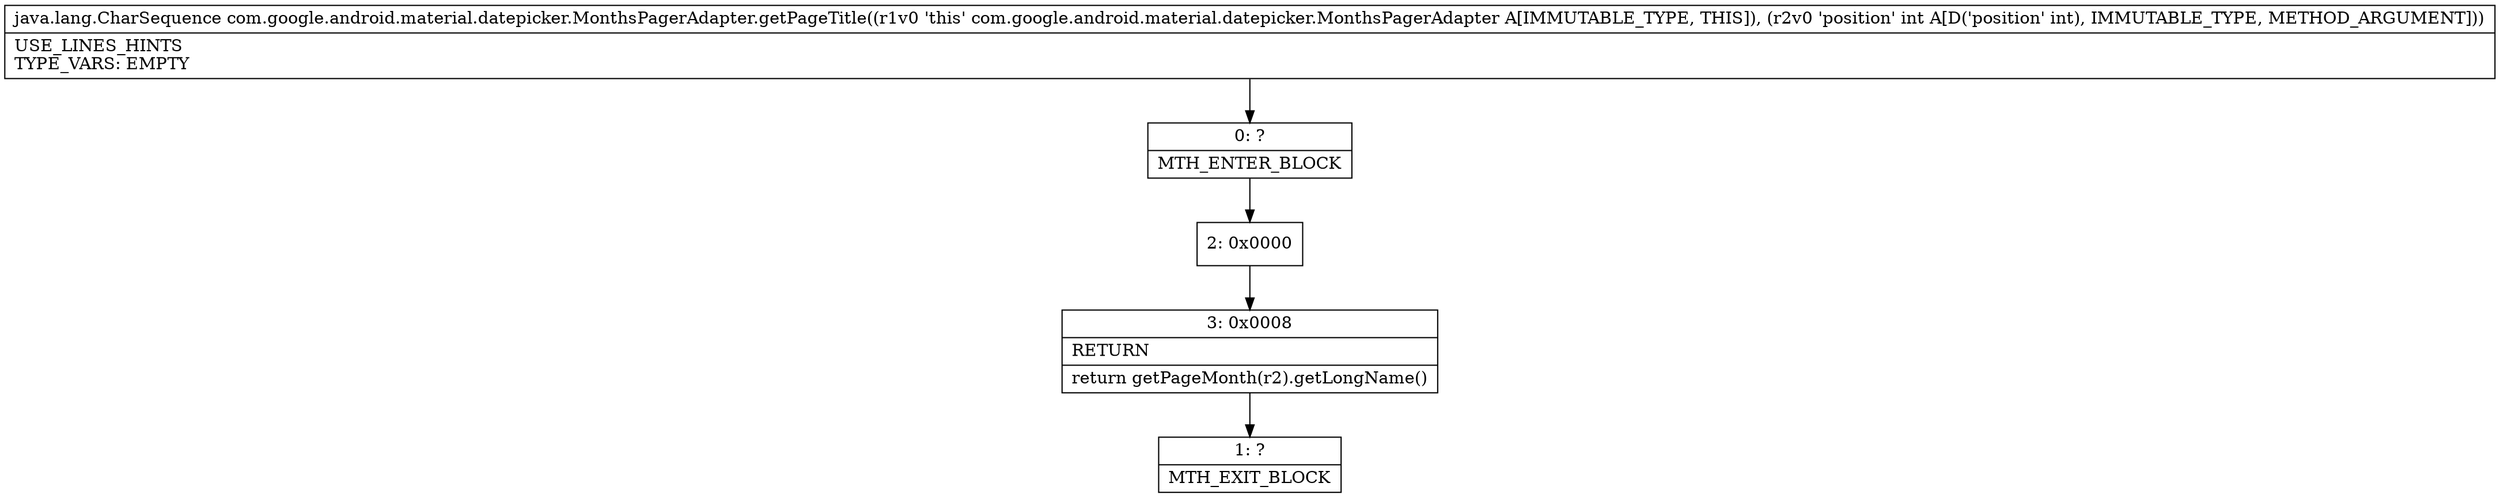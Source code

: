 digraph "CFG forcom.google.android.material.datepicker.MonthsPagerAdapter.getPageTitle(I)Ljava\/lang\/CharSequence;" {
Node_0 [shape=record,label="{0\:\ ?|MTH_ENTER_BLOCK\l}"];
Node_2 [shape=record,label="{2\:\ 0x0000}"];
Node_3 [shape=record,label="{3\:\ 0x0008|RETURN\l|return getPageMonth(r2).getLongName()\l}"];
Node_1 [shape=record,label="{1\:\ ?|MTH_EXIT_BLOCK\l}"];
MethodNode[shape=record,label="{java.lang.CharSequence com.google.android.material.datepicker.MonthsPagerAdapter.getPageTitle((r1v0 'this' com.google.android.material.datepicker.MonthsPagerAdapter A[IMMUTABLE_TYPE, THIS]), (r2v0 'position' int A[D('position' int), IMMUTABLE_TYPE, METHOD_ARGUMENT]))  | USE_LINES_HINTS\lTYPE_VARS: EMPTY\l}"];
MethodNode -> Node_0;Node_0 -> Node_2;
Node_2 -> Node_3;
Node_3 -> Node_1;
}

